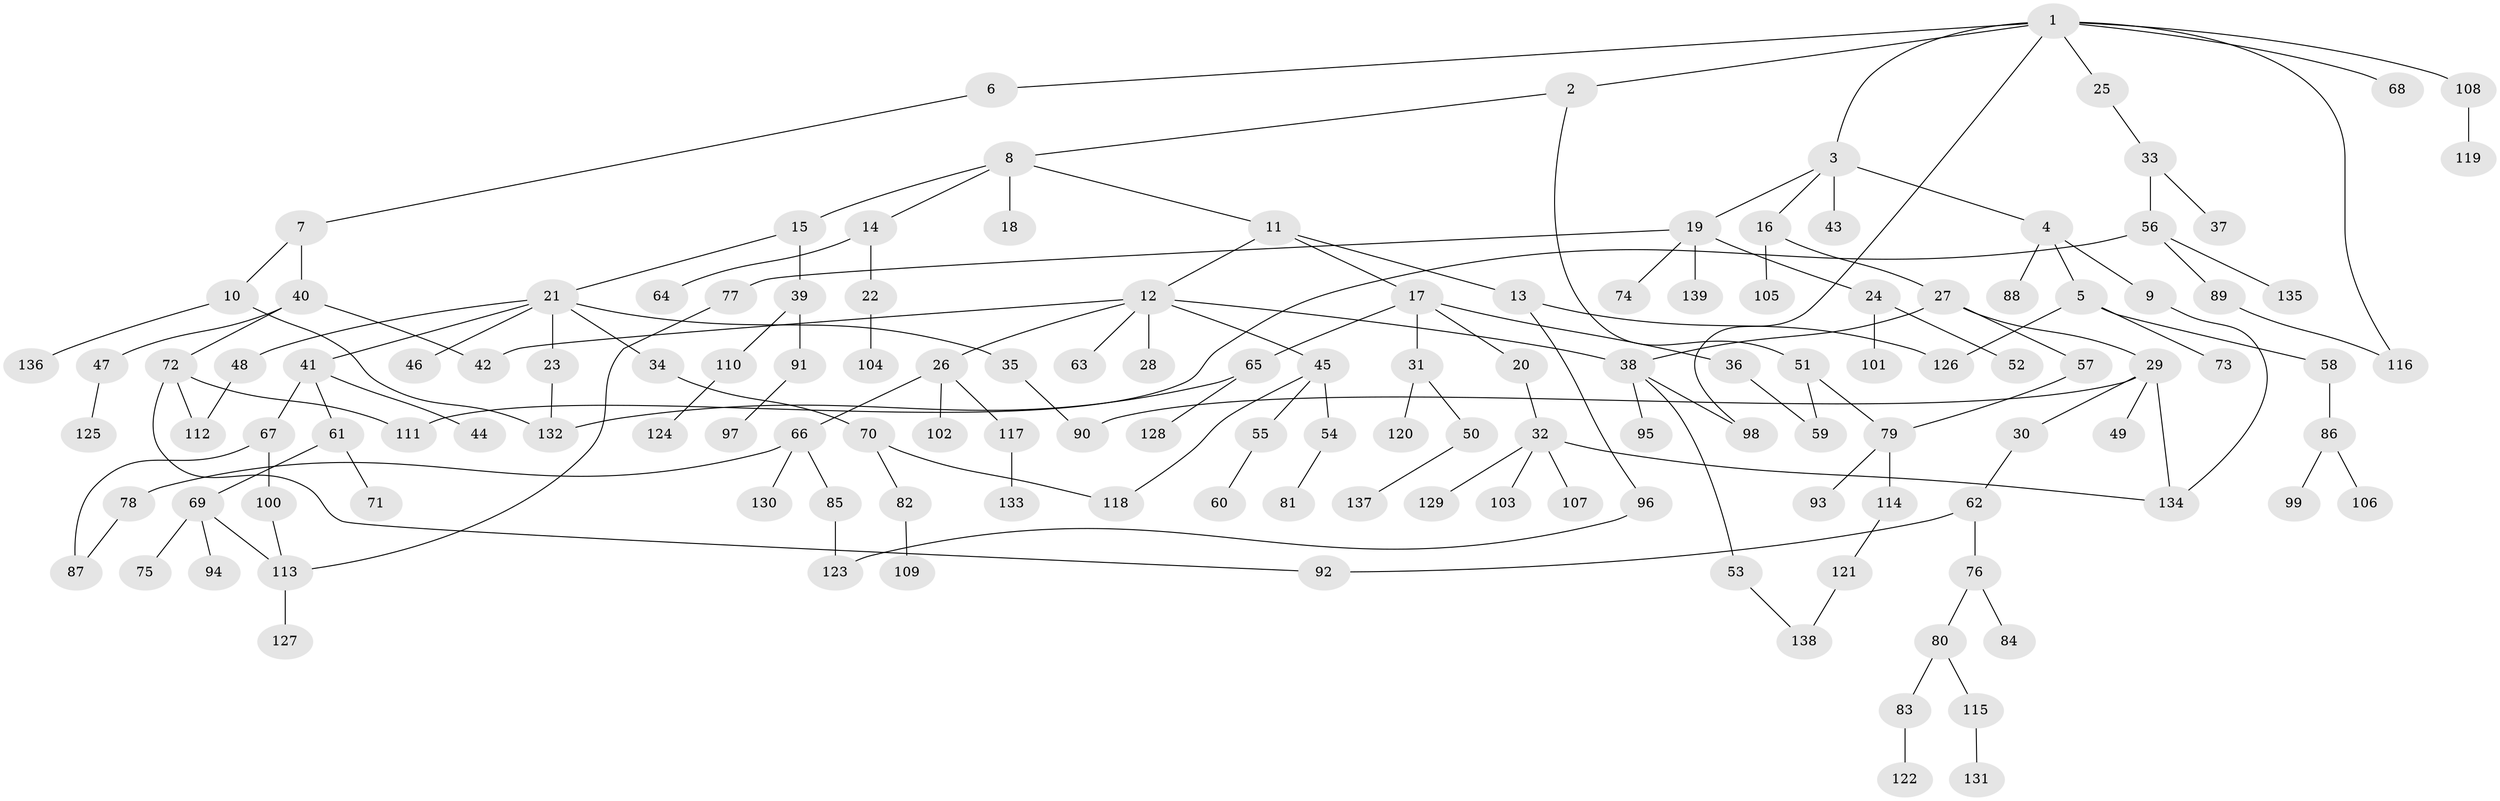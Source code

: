 // coarse degree distribution, {11: 0.009900990099009901, 3: 0.13861386138613863, 6: 0.019801980198019802, 2: 0.27722772277227725, 4: 0.06930693069306931, 7: 0.019801980198019802, 10: 0.009900990099009901, 8: 0.009900990099009901, 5: 0.039603960396039604, 1: 0.40594059405940597}
// Generated by graph-tools (version 1.1) at 2025/23/03/03/25 07:23:31]
// undirected, 139 vertices, 159 edges
graph export_dot {
graph [start="1"]
  node [color=gray90,style=filled];
  1;
  2;
  3;
  4;
  5;
  6;
  7;
  8;
  9;
  10;
  11;
  12;
  13;
  14;
  15;
  16;
  17;
  18;
  19;
  20;
  21;
  22;
  23;
  24;
  25;
  26;
  27;
  28;
  29;
  30;
  31;
  32;
  33;
  34;
  35;
  36;
  37;
  38;
  39;
  40;
  41;
  42;
  43;
  44;
  45;
  46;
  47;
  48;
  49;
  50;
  51;
  52;
  53;
  54;
  55;
  56;
  57;
  58;
  59;
  60;
  61;
  62;
  63;
  64;
  65;
  66;
  67;
  68;
  69;
  70;
  71;
  72;
  73;
  74;
  75;
  76;
  77;
  78;
  79;
  80;
  81;
  82;
  83;
  84;
  85;
  86;
  87;
  88;
  89;
  90;
  91;
  92;
  93;
  94;
  95;
  96;
  97;
  98;
  99;
  100;
  101;
  102;
  103;
  104;
  105;
  106;
  107;
  108;
  109;
  110;
  111;
  112;
  113;
  114;
  115;
  116;
  117;
  118;
  119;
  120;
  121;
  122;
  123;
  124;
  125;
  126;
  127;
  128;
  129;
  130;
  131;
  132;
  133;
  134;
  135;
  136;
  137;
  138;
  139;
  1 -- 2;
  1 -- 3;
  1 -- 6;
  1 -- 25;
  1 -- 68;
  1 -- 108;
  1 -- 98;
  1 -- 116;
  2 -- 8;
  2 -- 51;
  3 -- 4;
  3 -- 16;
  3 -- 19;
  3 -- 43;
  4 -- 5;
  4 -- 9;
  4 -- 88;
  5 -- 58;
  5 -- 73;
  5 -- 126;
  6 -- 7;
  7 -- 10;
  7 -- 40;
  8 -- 11;
  8 -- 14;
  8 -- 15;
  8 -- 18;
  9 -- 134;
  10 -- 136;
  10 -- 132;
  11 -- 12;
  11 -- 13;
  11 -- 17;
  12 -- 26;
  12 -- 28;
  12 -- 42;
  12 -- 45;
  12 -- 63;
  12 -- 38;
  13 -- 96;
  13 -- 126;
  14 -- 22;
  14 -- 64;
  15 -- 21;
  15 -- 39;
  16 -- 27;
  16 -- 105;
  17 -- 20;
  17 -- 31;
  17 -- 36;
  17 -- 65;
  19 -- 24;
  19 -- 74;
  19 -- 77;
  19 -- 139;
  20 -- 32;
  21 -- 23;
  21 -- 34;
  21 -- 35;
  21 -- 41;
  21 -- 46;
  21 -- 48;
  22 -- 104;
  23 -- 132;
  24 -- 52;
  24 -- 101;
  25 -- 33;
  26 -- 66;
  26 -- 102;
  26 -- 117;
  27 -- 29;
  27 -- 38;
  27 -- 57;
  29 -- 30;
  29 -- 49;
  29 -- 134;
  29 -- 90;
  30 -- 62;
  31 -- 50;
  31 -- 120;
  32 -- 103;
  32 -- 107;
  32 -- 129;
  32 -- 134;
  33 -- 37;
  33 -- 56;
  34 -- 70;
  35 -- 90;
  36 -- 59;
  38 -- 53;
  38 -- 95;
  38 -- 98;
  39 -- 91;
  39 -- 110;
  40 -- 47;
  40 -- 72;
  40 -- 42;
  41 -- 44;
  41 -- 61;
  41 -- 67;
  45 -- 54;
  45 -- 55;
  45 -- 118;
  47 -- 125;
  48 -- 112;
  50 -- 137;
  51 -- 59;
  51 -- 79;
  53 -- 138;
  54 -- 81;
  55 -- 60;
  56 -- 89;
  56 -- 135;
  56 -- 111;
  57 -- 79;
  58 -- 86;
  61 -- 69;
  61 -- 71;
  62 -- 76;
  62 -- 92;
  65 -- 128;
  65 -- 132;
  66 -- 78;
  66 -- 85;
  66 -- 130;
  67 -- 87;
  67 -- 100;
  69 -- 75;
  69 -- 94;
  69 -- 113;
  70 -- 82;
  70 -- 118;
  72 -- 92;
  72 -- 111;
  72 -- 112;
  76 -- 80;
  76 -- 84;
  77 -- 113;
  78 -- 87;
  79 -- 93;
  79 -- 114;
  80 -- 83;
  80 -- 115;
  82 -- 109;
  83 -- 122;
  85 -- 123;
  86 -- 99;
  86 -- 106;
  89 -- 116;
  91 -- 97;
  96 -- 123;
  100 -- 113;
  108 -- 119;
  110 -- 124;
  113 -- 127;
  114 -- 121;
  115 -- 131;
  117 -- 133;
  121 -- 138;
}
